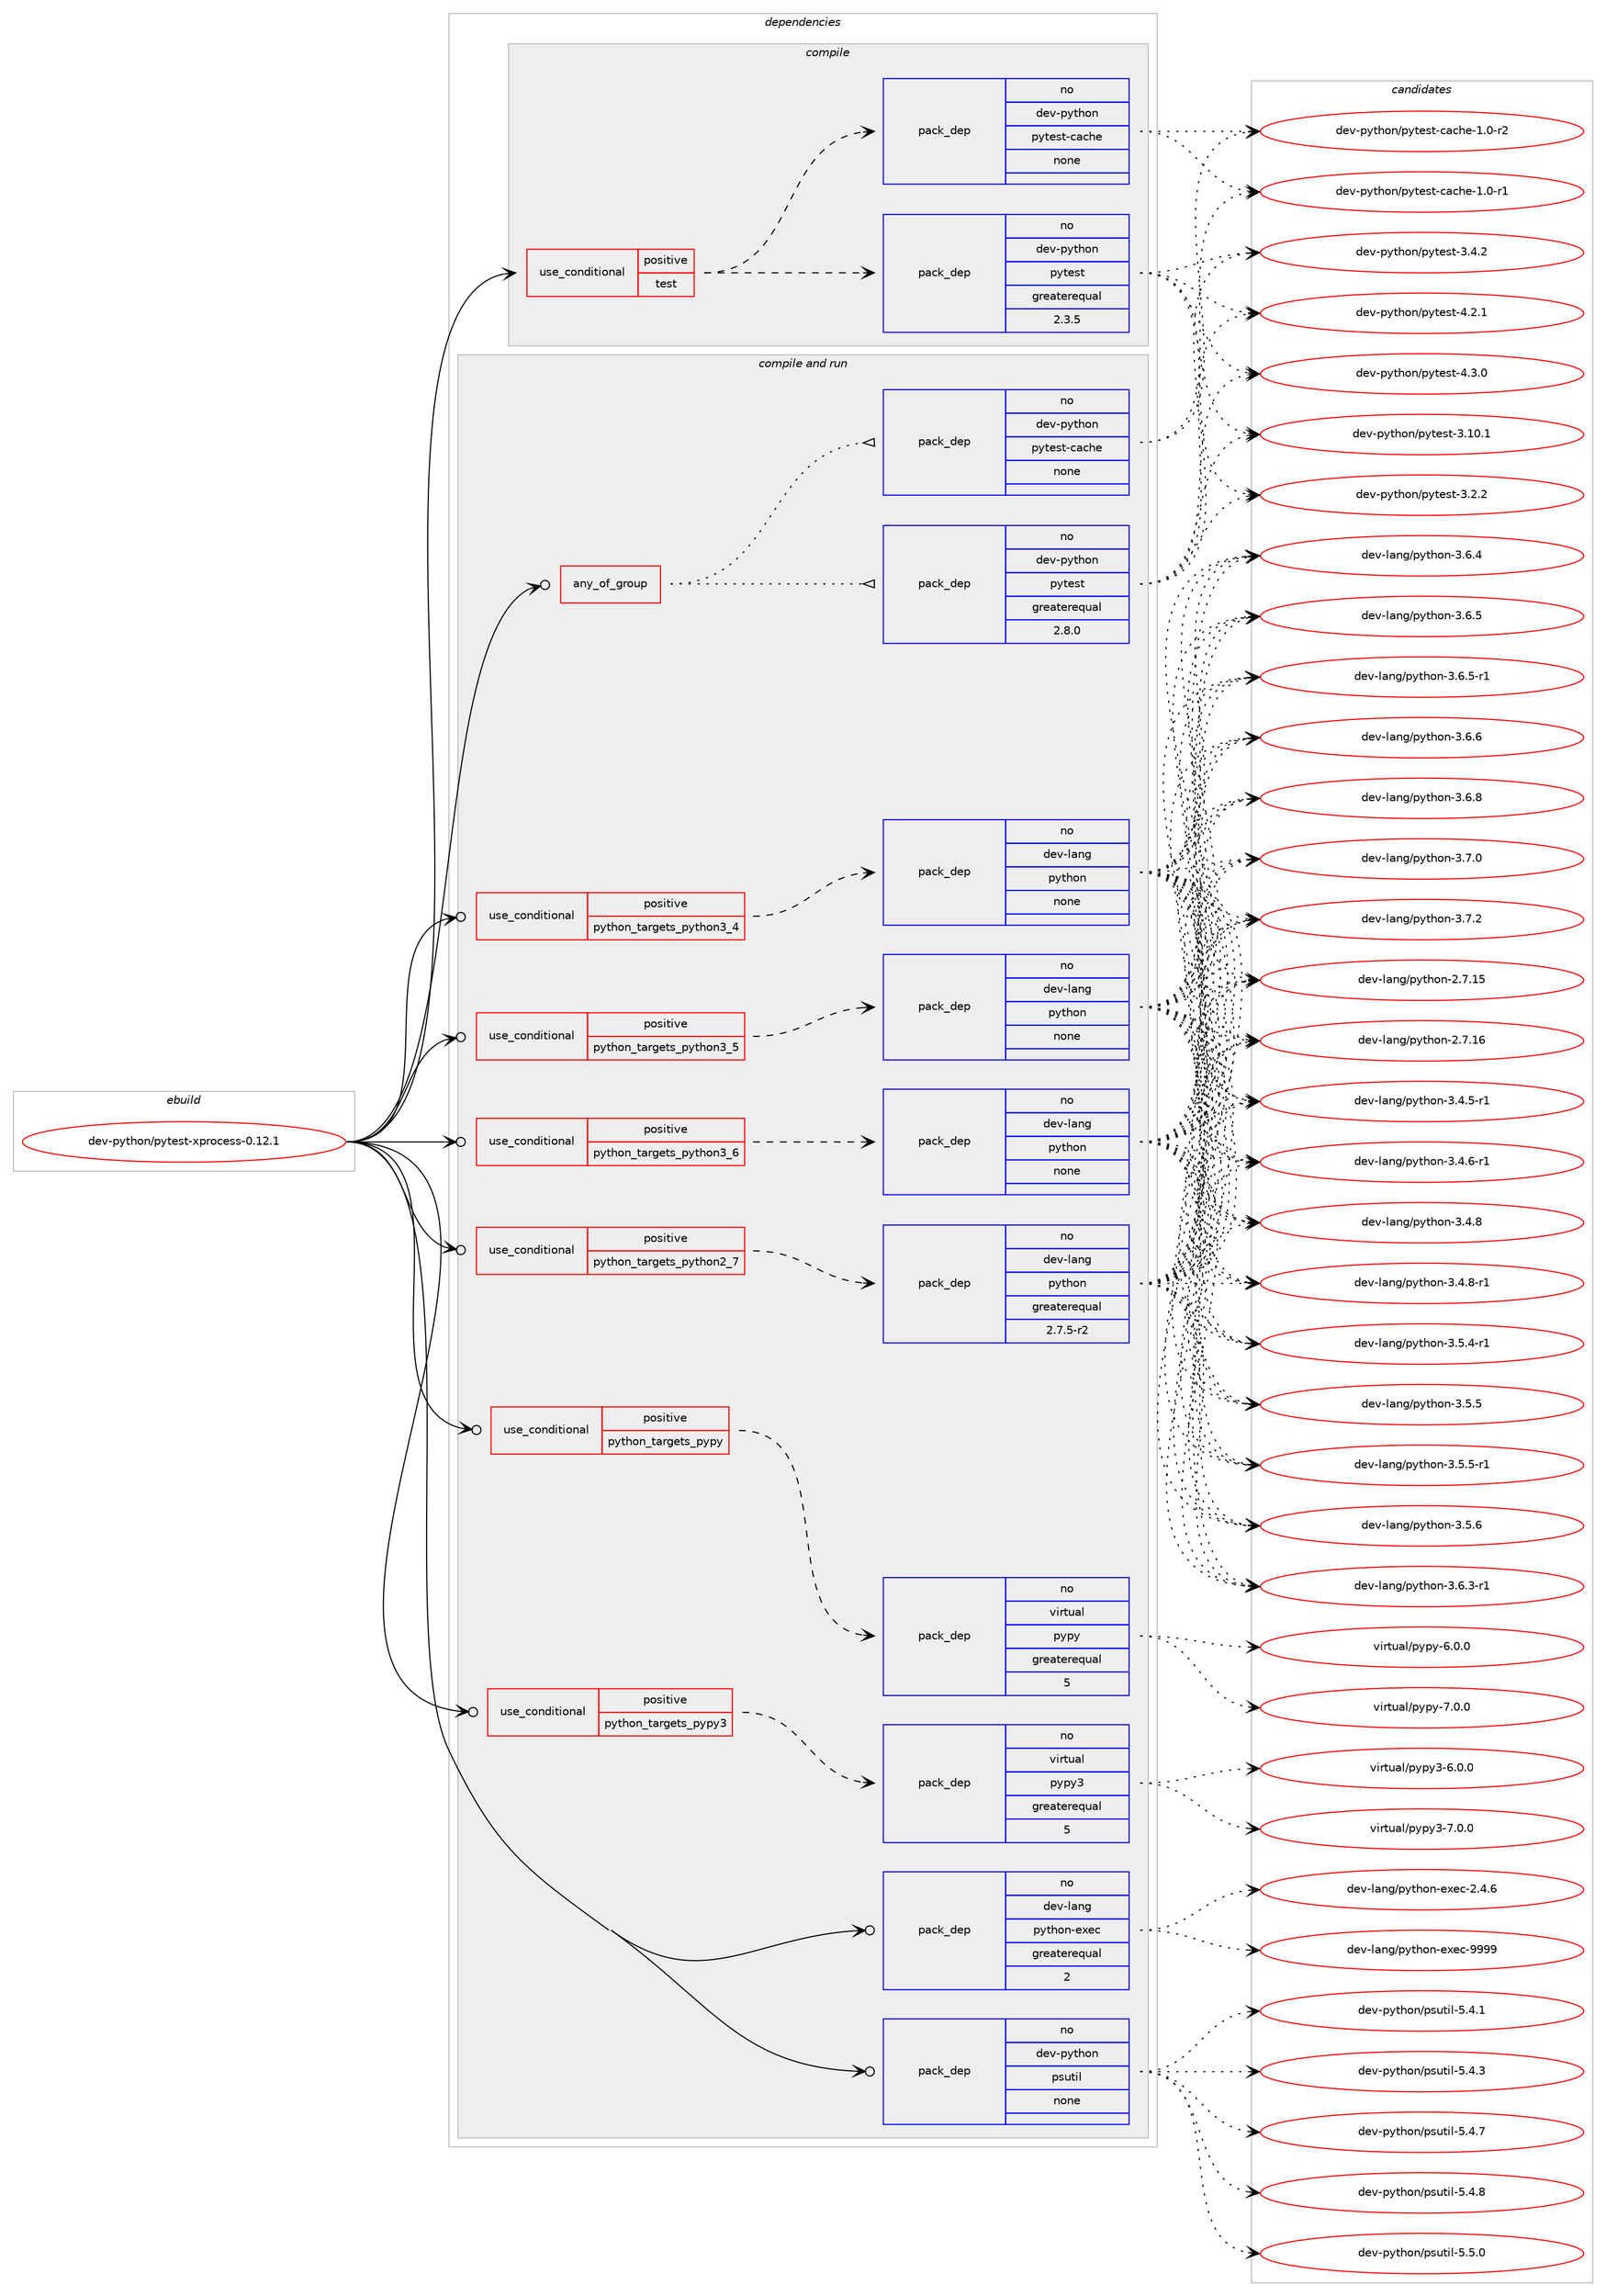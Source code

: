 digraph prolog {

# *************
# Graph options
# *************

newrank=true;
concentrate=true;
compound=true;
graph [rankdir=LR,fontname=Helvetica,fontsize=10,ranksep=1.5];#, ranksep=2.5, nodesep=0.2];
edge  [arrowhead=vee];
node  [fontname=Helvetica,fontsize=10];

# **********
# The ebuild
# **********

subgraph cluster_leftcol {
color=gray;
rank=same;
label=<<i>ebuild</i>>;
id [label="dev-python/pytest-xprocess-0.12.1", color=red, width=4, href="../dev-python/pytest-xprocess-0.12.1.svg"];
}

# ****************
# The dependencies
# ****************

subgraph cluster_midcol {
color=gray;
label=<<i>dependencies</i>>;
subgraph cluster_compile {
fillcolor="#eeeeee";
style=filled;
label=<<i>compile</i>>;
subgraph cond382350 {
dependency1433934 [label=<<TABLE BORDER="0" CELLBORDER="1" CELLSPACING="0" CELLPADDING="4"><TR><TD ROWSPAN="3" CELLPADDING="10">use_conditional</TD></TR><TR><TD>positive</TD></TR><TR><TD>test</TD></TR></TABLE>>, shape=none, color=red];
subgraph pack1028236 {
dependency1433935 [label=<<TABLE BORDER="0" CELLBORDER="1" CELLSPACING="0" CELLPADDING="4" WIDTH="220"><TR><TD ROWSPAN="6" CELLPADDING="30">pack_dep</TD></TR><TR><TD WIDTH="110">no</TD></TR><TR><TD>dev-python</TD></TR><TR><TD>pytest</TD></TR><TR><TD>greaterequal</TD></TR><TR><TD>2.3.5</TD></TR></TABLE>>, shape=none, color=blue];
}
dependency1433934:e -> dependency1433935:w [weight=20,style="dashed",arrowhead="vee"];
subgraph pack1028237 {
dependency1433936 [label=<<TABLE BORDER="0" CELLBORDER="1" CELLSPACING="0" CELLPADDING="4" WIDTH="220"><TR><TD ROWSPAN="6" CELLPADDING="30">pack_dep</TD></TR><TR><TD WIDTH="110">no</TD></TR><TR><TD>dev-python</TD></TR><TR><TD>pytest-cache</TD></TR><TR><TD>none</TD></TR><TR><TD></TD></TR></TABLE>>, shape=none, color=blue];
}
dependency1433934:e -> dependency1433936:w [weight=20,style="dashed",arrowhead="vee"];
}
id:e -> dependency1433934:w [weight=20,style="solid",arrowhead="vee"];
}
subgraph cluster_compileandrun {
fillcolor="#eeeeee";
style=filled;
label=<<i>compile and run</i>>;
subgraph any22761 {
dependency1433937 [label=<<TABLE BORDER="0" CELLBORDER="1" CELLSPACING="0" CELLPADDING="4"><TR><TD CELLPADDING="10">any_of_group</TD></TR></TABLE>>, shape=none, color=red];subgraph pack1028238 {
dependency1433938 [label=<<TABLE BORDER="0" CELLBORDER="1" CELLSPACING="0" CELLPADDING="4" WIDTH="220"><TR><TD ROWSPAN="6" CELLPADDING="30">pack_dep</TD></TR><TR><TD WIDTH="110">no</TD></TR><TR><TD>dev-python</TD></TR><TR><TD>pytest-cache</TD></TR><TR><TD>none</TD></TR><TR><TD></TD></TR></TABLE>>, shape=none, color=blue];
}
dependency1433937:e -> dependency1433938:w [weight=20,style="dotted",arrowhead="oinv"];
subgraph pack1028239 {
dependency1433939 [label=<<TABLE BORDER="0" CELLBORDER="1" CELLSPACING="0" CELLPADDING="4" WIDTH="220"><TR><TD ROWSPAN="6" CELLPADDING="30">pack_dep</TD></TR><TR><TD WIDTH="110">no</TD></TR><TR><TD>dev-python</TD></TR><TR><TD>pytest</TD></TR><TR><TD>greaterequal</TD></TR><TR><TD>2.8.0</TD></TR></TABLE>>, shape=none, color=blue];
}
dependency1433937:e -> dependency1433939:w [weight=20,style="dotted",arrowhead="oinv"];
}
id:e -> dependency1433937:w [weight=20,style="solid",arrowhead="odotvee"];
subgraph cond382351 {
dependency1433940 [label=<<TABLE BORDER="0" CELLBORDER="1" CELLSPACING="0" CELLPADDING="4"><TR><TD ROWSPAN="3" CELLPADDING="10">use_conditional</TD></TR><TR><TD>positive</TD></TR><TR><TD>python_targets_pypy</TD></TR></TABLE>>, shape=none, color=red];
subgraph pack1028240 {
dependency1433941 [label=<<TABLE BORDER="0" CELLBORDER="1" CELLSPACING="0" CELLPADDING="4" WIDTH="220"><TR><TD ROWSPAN="6" CELLPADDING="30">pack_dep</TD></TR><TR><TD WIDTH="110">no</TD></TR><TR><TD>virtual</TD></TR><TR><TD>pypy</TD></TR><TR><TD>greaterequal</TD></TR><TR><TD>5</TD></TR></TABLE>>, shape=none, color=blue];
}
dependency1433940:e -> dependency1433941:w [weight=20,style="dashed",arrowhead="vee"];
}
id:e -> dependency1433940:w [weight=20,style="solid",arrowhead="odotvee"];
subgraph cond382352 {
dependency1433942 [label=<<TABLE BORDER="0" CELLBORDER="1" CELLSPACING="0" CELLPADDING="4"><TR><TD ROWSPAN="3" CELLPADDING="10">use_conditional</TD></TR><TR><TD>positive</TD></TR><TR><TD>python_targets_pypy3</TD></TR></TABLE>>, shape=none, color=red];
subgraph pack1028241 {
dependency1433943 [label=<<TABLE BORDER="0" CELLBORDER="1" CELLSPACING="0" CELLPADDING="4" WIDTH="220"><TR><TD ROWSPAN="6" CELLPADDING="30">pack_dep</TD></TR><TR><TD WIDTH="110">no</TD></TR><TR><TD>virtual</TD></TR><TR><TD>pypy3</TD></TR><TR><TD>greaterequal</TD></TR><TR><TD>5</TD></TR></TABLE>>, shape=none, color=blue];
}
dependency1433942:e -> dependency1433943:w [weight=20,style="dashed",arrowhead="vee"];
}
id:e -> dependency1433942:w [weight=20,style="solid",arrowhead="odotvee"];
subgraph cond382353 {
dependency1433944 [label=<<TABLE BORDER="0" CELLBORDER="1" CELLSPACING="0" CELLPADDING="4"><TR><TD ROWSPAN="3" CELLPADDING="10">use_conditional</TD></TR><TR><TD>positive</TD></TR><TR><TD>python_targets_python2_7</TD></TR></TABLE>>, shape=none, color=red];
subgraph pack1028242 {
dependency1433945 [label=<<TABLE BORDER="0" CELLBORDER="1" CELLSPACING="0" CELLPADDING="4" WIDTH="220"><TR><TD ROWSPAN="6" CELLPADDING="30">pack_dep</TD></TR><TR><TD WIDTH="110">no</TD></TR><TR><TD>dev-lang</TD></TR><TR><TD>python</TD></TR><TR><TD>greaterequal</TD></TR><TR><TD>2.7.5-r2</TD></TR></TABLE>>, shape=none, color=blue];
}
dependency1433944:e -> dependency1433945:w [weight=20,style="dashed",arrowhead="vee"];
}
id:e -> dependency1433944:w [weight=20,style="solid",arrowhead="odotvee"];
subgraph cond382354 {
dependency1433946 [label=<<TABLE BORDER="0" CELLBORDER="1" CELLSPACING="0" CELLPADDING="4"><TR><TD ROWSPAN="3" CELLPADDING="10">use_conditional</TD></TR><TR><TD>positive</TD></TR><TR><TD>python_targets_python3_4</TD></TR></TABLE>>, shape=none, color=red];
subgraph pack1028243 {
dependency1433947 [label=<<TABLE BORDER="0" CELLBORDER="1" CELLSPACING="0" CELLPADDING="4" WIDTH="220"><TR><TD ROWSPAN="6" CELLPADDING="30">pack_dep</TD></TR><TR><TD WIDTH="110">no</TD></TR><TR><TD>dev-lang</TD></TR><TR><TD>python</TD></TR><TR><TD>none</TD></TR><TR><TD></TD></TR></TABLE>>, shape=none, color=blue];
}
dependency1433946:e -> dependency1433947:w [weight=20,style="dashed",arrowhead="vee"];
}
id:e -> dependency1433946:w [weight=20,style="solid",arrowhead="odotvee"];
subgraph cond382355 {
dependency1433948 [label=<<TABLE BORDER="0" CELLBORDER="1" CELLSPACING="0" CELLPADDING="4"><TR><TD ROWSPAN="3" CELLPADDING="10">use_conditional</TD></TR><TR><TD>positive</TD></TR><TR><TD>python_targets_python3_5</TD></TR></TABLE>>, shape=none, color=red];
subgraph pack1028244 {
dependency1433949 [label=<<TABLE BORDER="0" CELLBORDER="1" CELLSPACING="0" CELLPADDING="4" WIDTH="220"><TR><TD ROWSPAN="6" CELLPADDING="30">pack_dep</TD></TR><TR><TD WIDTH="110">no</TD></TR><TR><TD>dev-lang</TD></TR><TR><TD>python</TD></TR><TR><TD>none</TD></TR><TR><TD></TD></TR></TABLE>>, shape=none, color=blue];
}
dependency1433948:e -> dependency1433949:w [weight=20,style="dashed",arrowhead="vee"];
}
id:e -> dependency1433948:w [weight=20,style="solid",arrowhead="odotvee"];
subgraph cond382356 {
dependency1433950 [label=<<TABLE BORDER="0" CELLBORDER="1" CELLSPACING="0" CELLPADDING="4"><TR><TD ROWSPAN="3" CELLPADDING="10">use_conditional</TD></TR><TR><TD>positive</TD></TR><TR><TD>python_targets_python3_6</TD></TR></TABLE>>, shape=none, color=red];
subgraph pack1028245 {
dependency1433951 [label=<<TABLE BORDER="0" CELLBORDER="1" CELLSPACING="0" CELLPADDING="4" WIDTH="220"><TR><TD ROWSPAN="6" CELLPADDING="30">pack_dep</TD></TR><TR><TD WIDTH="110">no</TD></TR><TR><TD>dev-lang</TD></TR><TR><TD>python</TD></TR><TR><TD>none</TD></TR><TR><TD></TD></TR></TABLE>>, shape=none, color=blue];
}
dependency1433950:e -> dependency1433951:w [weight=20,style="dashed",arrowhead="vee"];
}
id:e -> dependency1433950:w [weight=20,style="solid",arrowhead="odotvee"];
subgraph pack1028246 {
dependency1433952 [label=<<TABLE BORDER="0" CELLBORDER="1" CELLSPACING="0" CELLPADDING="4" WIDTH="220"><TR><TD ROWSPAN="6" CELLPADDING="30">pack_dep</TD></TR><TR><TD WIDTH="110">no</TD></TR><TR><TD>dev-lang</TD></TR><TR><TD>python-exec</TD></TR><TR><TD>greaterequal</TD></TR><TR><TD>2</TD></TR></TABLE>>, shape=none, color=blue];
}
id:e -> dependency1433952:w [weight=20,style="solid",arrowhead="odotvee"];
subgraph pack1028247 {
dependency1433953 [label=<<TABLE BORDER="0" CELLBORDER="1" CELLSPACING="0" CELLPADDING="4" WIDTH="220"><TR><TD ROWSPAN="6" CELLPADDING="30">pack_dep</TD></TR><TR><TD WIDTH="110">no</TD></TR><TR><TD>dev-python</TD></TR><TR><TD>psutil</TD></TR><TR><TD>none</TD></TR><TR><TD></TD></TR></TABLE>>, shape=none, color=blue];
}
id:e -> dependency1433953:w [weight=20,style="solid",arrowhead="odotvee"];
}
subgraph cluster_run {
fillcolor="#eeeeee";
style=filled;
label=<<i>run</i>>;
}
}

# **************
# The candidates
# **************

subgraph cluster_choices {
rank=same;
color=gray;
label=<<i>candidates</i>>;

subgraph choice1028236 {
color=black;
nodesep=1;
choice100101118451121211161041111104711212111610111511645514649484649 [label="dev-python/pytest-3.10.1", color=red, width=4,href="../dev-python/pytest-3.10.1.svg"];
choice1001011184511212111610411111047112121116101115116455146504650 [label="dev-python/pytest-3.2.2", color=red, width=4,href="../dev-python/pytest-3.2.2.svg"];
choice1001011184511212111610411111047112121116101115116455146524650 [label="dev-python/pytest-3.4.2", color=red, width=4,href="../dev-python/pytest-3.4.2.svg"];
choice1001011184511212111610411111047112121116101115116455246504649 [label="dev-python/pytest-4.2.1", color=red, width=4,href="../dev-python/pytest-4.2.1.svg"];
choice1001011184511212111610411111047112121116101115116455246514648 [label="dev-python/pytest-4.3.0", color=red, width=4,href="../dev-python/pytest-4.3.0.svg"];
dependency1433935:e -> choice100101118451121211161041111104711212111610111511645514649484649:w [style=dotted,weight="100"];
dependency1433935:e -> choice1001011184511212111610411111047112121116101115116455146504650:w [style=dotted,weight="100"];
dependency1433935:e -> choice1001011184511212111610411111047112121116101115116455146524650:w [style=dotted,weight="100"];
dependency1433935:e -> choice1001011184511212111610411111047112121116101115116455246504649:w [style=dotted,weight="100"];
dependency1433935:e -> choice1001011184511212111610411111047112121116101115116455246514648:w [style=dotted,weight="100"];
}
subgraph choice1028237 {
color=black;
nodesep=1;
choice100101118451121211161041111104711212111610111511645999799104101454946484511449 [label="dev-python/pytest-cache-1.0-r1", color=red, width=4,href="../dev-python/pytest-cache-1.0-r1.svg"];
choice100101118451121211161041111104711212111610111511645999799104101454946484511450 [label="dev-python/pytest-cache-1.0-r2", color=red, width=4,href="../dev-python/pytest-cache-1.0-r2.svg"];
dependency1433936:e -> choice100101118451121211161041111104711212111610111511645999799104101454946484511449:w [style=dotted,weight="100"];
dependency1433936:e -> choice100101118451121211161041111104711212111610111511645999799104101454946484511450:w [style=dotted,weight="100"];
}
subgraph choice1028238 {
color=black;
nodesep=1;
choice100101118451121211161041111104711212111610111511645999799104101454946484511449 [label="dev-python/pytest-cache-1.0-r1", color=red, width=4,href="../dev-python/pytest-cache-1.0-r1.svg"];
choice100101118451121211161041111104711212111610111511645999799104101454946484511450 [label="dev-python/pytest-cache-1.0-r2", color=red, width=4,href="../dev-python/pytest-cache-1.0-r2.svg"];
dependency1433938:e -> choice100101118451121211161041111104711212111610111511645999799104101454946484511449:w [style=dotted,weight="100"];
dependency1433938:e -> choice100101118451121211161041111104711212111610111511645999799104101454946484511450:w [style=dotted,weight="100"];
}
subgraph choice1028239 {
color=black;
nodesep=1;
choice100101118451121211161041111104711212111610111511645514649484649 [label="dev-python/pytest-3.10.1", color=red, width=4,href="../dev-python/pytest-3.10.1.svg"];
choice1001011184511212111610411111047112121116101115116455146504650 [label="dev-python/pytest-3.2.2", color=red, width=4,href="../dev-python/pytest-3.2.2.svg"];
choice1001011184511212111610411111047112121116101115116455146524650 [label="dev-python/pytest-3.4.2", color=red, width=4,href="../dev-python/pytest-3.4.2.svg"];
choice1001011184511212111610411111047112121116101115116455246504649 [label="dev-python/pytest-4.2.1", color=red, width=4,href="../dev-python/pytest-4.2.1.svg"];
choice1001011184511212111610411111047112121116101115116455246514648 [label="dev-python/pytest-4.3.0", color=red, width=4,href="../dev-python/pytest-4.3.0.svg"];
dependency1433939:e -> choice100101118451121211161041111104711212111610111511645514649484649:w [style=dotted,weight="100"];
dependency1433939:e -> choice1001011184511212111610411111047112121116101115116455146504650:w [style=dotted,weight="100"];
dependency1433939:e -> choice1001011184511212111610411111047112121116101115116455146524650:w [style=dotted,weight="100"];
dependency1433939:e -> choice1001011184511212111610411111047112121116101115116455246504649:w [style=dotted,weight="100"];
dependency1433939:e -> choice1001011184511212111610411111047112121116101115116455246514648:w [style=dotted,weight="100"];
}
subgraph choice1028240 {
color=black;
nodesep=1;
choice1181051141161179710847112121112121455446484648 [label="virtual/pypy-6.0.0", color=red, width=4,href="../virtual/pypy-6.0.0.svg"];
choice1181051141161179710847112121112121455546484648 [label="virtual/pypy-7.0.0", color=red, width=4,href="../virtual/pypy-7.0.0.svg"];
dependency1433941:e -> choice1181051141161179710847112121112121455446484648:w [style=dotted,weight="100"];
dependency1433941:e -> choice1181051141161179710847112121112121455546484648:w [style=dotted,weight="100"];
}
subgraph choice1028241 {
color=black;
nodesep=1;
choice118105114116117971084711212111212151455446484648 [label="virtual/pypy3-6.0.0", color=red, width=4,href="../virtual/pypy3-6.0.0.svg"];
choice118105114116117971084711212111212151455546484648 [label="virtual/pypy3-7.0.0", color=red, width=4,href="../virtual/pypy3-7.0.0.svg"];
dependency1433943:e -> choice118105114116117971084711212111212151455446484648:w [style=dotted,weight="100"];
dependency1433943:e -> choice118105114116117971084711212111212151455546484648:w [style=dotted,weight="100"];
}
subgraph choice1028242 {
color=black;
nodesep=1;
choice10010111845108971101034711212111610411111045504655464953 [label="dev-lang/python-2.7.15", color=red, width=4,href="../dev-lang/python-2.7.15.svg"];
choice10010111845108971101034711212111610411111045504655464954 [label="dev-lang/python-2.7.16", color=red, width=4,href="../dev-lang/python-2.7.16.svg"];
choice1001011184510897110103471121211161041111104551465246534511449 [label="dev-lang/python-3.4.5-r1", color=red, width=4,href="../dev-lang/python-3.4.5-r1.svg"];
choice1001011184510897110103471121211161041111104551465246544511449 [label="dev-lang/python-3.4.6-r1", color=red, width=4,href="../dev-lang/python-3.4.6-r1.svg"];
choice100101118451089711010347112121116104111110455146524656 [label="dev-lang/python-3.4.8", color=red, width=4,href="../dev-lang/python-3.4.8.svg"];
choice1001011184510897110103471121211161041111104551465246564511449 [label="dev-lang/python-3.4.8-r1", color=red, width=4,href="../dev-lang/python-3.4.8-r1.svg"];
choice1001011184510897110103471121211161041111104551465346524511449 [label="dev-lang/python-3.5.4-r1", color=red, width=4,href="../dev-lang/python-3.5.4-r1.svg"];
choice100101118451089711010347112121116104111110455146534653 [label="dev-lang/python-3.5.5", color=red, width=4,href="../dev-lang/python-3.5.5.svg"];
choice1001011184510897110103471121211161041111104551465346534511449 [label="dev-lang/python-3.5.5-r1", color=red, width=4,href="../dev-lang/python-3.5.5-r1.svg"];
choice100101118451089711010347112121116104111110455146534654 [label="dev-lang/python-3.5.6", color=red, width=4,href="../dev-lang/python-3.5.6.svg"];
choice1001011184510897110103471121211161041111104551465446514511449 [label="dev-lang/python-3.6.3-r1", color=red, width=4,href="../dev-lang/python-3.6.3-r1.svg"];
choice100101118451089711010347112121116104111110455146544652 [label="dev-lang/python-3.6.4", color=red, width=4,href="../dev-lang/python-3.6.4.svg"];
choice100101118451089711010347112121116104111110455146544653 [label="dev-lang/python-3.6.5", color=red, width=4,href="../dev-lang/python-3.6.5.svg"];
choice1001011184510897110103471121211161041111104551465446534511449 [label="dev-lang/python-3.6.5-r1", color=red, width=4,href="../dev-lang/python-3.6.5-r1.svg"];
choice100101118451089711010347112121116104111110455146544654 [label="dev-lang/python-3.6.6", color=red, width=4,href="../dev-lang/python-3.6.6.svg"];
choice100101118451089711010347112121116104111110455146544656 [label="dev-lang/python-3.6.8", color=red, width=4,href="../dev-lang/python-3.6.8.svg"];
choice100101118451089711010347112121116104111110455146554648 [label="dev-lang/python-3.7.0", color=red, width=4,href="../dev-lang/python-3.7.0.svg"];
choice100101118451089711010347112121116104111110455146554650 [label="dev-lang/python-3.7.2", color=red, width=4,href="../dev-lang/python-3.7.2.svg"];
dependency1433945:e -> choice10010111845108971101034711212111610411111045504655464953:w [style=dotted,weight="100"];
dependency1433945:e -> choice10010111845108971101034711212111610411111045504655464954:w [style=dotted,weight="100"];
dependency1433945:e -> choice1001011184510897110103471121211161041111104551465246534511449:w [style=dotted,weight="100"];
dependency1433945:e -> choice1001011184510897110103471121211161041111104551465246544511449:w [style=dotted,weight="100"];
dependency1433945:e -> choice100101118451089711010347112121116104111110455146524656:w [style=dotted,weight="100"];
dependency1433945:e -> choice1001011184510897110103471121211161041111104551465246564511449:w [style=dotted,weight="100"];
dependency1433945:e -> choice1001011184510897110103471121211161041111104551465346524511449:w [style=dotted,weight="100"];
dependency1433945:e -> choice100101118451089711010347112121116104111110455146534653:w [style=dotted,weight="100"];
dependency1433945:e -> choice1001011184510897110103471121211161041111104551465346534511449:w [style=dotted,weight="100"];
dependency1433945:e -> choice100101118451089711010347112121116104111110455146534654:w [style=dotted,weight="100"];
dependency1433945:e -> choice1001011184510897110103471121211161041111104551465446514511449:w [style=dotted,weight="100"];
dependency1433945:e -> choice100101118451089711010347112121116104111110455146544652:w [style=dotted,weight="100"];
dependency1433945:e -> choice100101118451089711010347112121116104111110455146544653:w [style=dotted,weight="100"];
dependency1433945:e -> choice1001011184510897110103471121211161041111104551465446534511449:w [style=dotted,weight="100"];
dependency1433945:e -> choice100101118451089711010347112121116104111110455146544654:w [style=dotted,weight="100"];
dependency1433945:e -> choice100101118451089711010347112121116104111110455146544656:w [style=dotted,weight="100"];
dependency1433945:e -> choice100101118451089711010347112121116104111110455146554648:w [style=dotted,weight="100"];
dependency1433945:e -> choice100101118451089711010347112121116104111110455146554650:w [style=dotted,weight="100"];
}
subgraph choice1028243 {
color=black;
nodesep=1;
choice10010111845108971101034711212111610411111045504655464953 [label="dev-lang/python-2.7.15", color=red, width=4,href="../dev-lang/python-2.7.15.svg"];
choice10010111845108971101034711212111610411111045504655464954 [label="dev-lang/python-2.7.16", color=red, width=4,href="../dev-lang/python-2.7.16.svg"];
choice1001011184510897110103471121211161041111104551465246534511449 [label="dev-lang/python-3.4.5-r1", color=red, width=4,href="../dev-lang/python-3.4.5-r1.svg"];
choice1001011184510897110103471121211161041111104551465246544511449 [label="dev-lang/python-3.4.6-r1", color=red, width=4,href="../dev-lang/python-3.4.6-r1.svg"];
choice100101118451089711010347112121116104111110455146524656 [label="dev-lang/python-3.4.8", color=red, width=4,href="../dev-lang/python-3.4.8.svg"];
choice1001011184510897110103471121211161041111104551465246564511449 [label="dev-lang/python-3.4.8-r1", color=red, width=4,href="../dev-lang/python-3.4.8-r1.svg"];
choice1001011184510897110103471121211161041111104551465346524511449 [label="dev-lang/python-3.5.4-r1", color=red, width=4,href="../dev-lang/python-3.5.4-r1.svg"];
choice100101118451089711010347112121116104111110455146534653 [label="dev-lang/python-3.5.5", color=red, width=4,href="../dev-lang/python-3.5.5.svg"];
choice1001011184510897110103471121211161041111104551465346534511449 [label="dev-lang/python-3.5.5-r1", color=red, width=4,href="../dev-lang/python-3.5.5-r1.svg"];
choice100101118451089711010347112121116104111110455146534654 [label="dev-lang/python-3.5.6", color=red, width=4,href="../dev-lang/python-3.5.6.svg"];
choice1001011184510897110103471121211161041111104551465446514511449 [label="dev-lang/python-3.6.3-r1", color=red, width=4,href="../dev-lang/python-3.6.3-r1.svg"];
choice100101118451089711010347112121116104111110455146544652 [label="dev-lang/python-3.6.4", color=red, width=4,href="../dev-lang/python-3.6.4.svg"];
choice100101118451089711010347112121116104111110455146544653 [label="dev-lang/python-3.6.5", color=red, width=4,href="../dev-lang/python-3.6.5.svg"];
choice1001011184510897110103471121211161041111104551465446534511449 [label="dev-lang/python-3.6.5-r1", color=red, width=4,href="../dev-lang/python-3.6.5-r1.svg"];
choice100101118451089711010347112121116104111110455146544654 [label="dev-lang/python-3.6.6", color=red, width=4,href="../dev-lang/python-3.6.6.svg"];
choice100101118451089711010347112121116104111110455146544656 [label="dev-lang/python-3.6.8", color=red, width=4,href="../dev-lang/python-3.6.8.svg"];
choice100101118451089711010347112121116104111110455146554648 [label="dev-lang/python-3.7.0", color=red, width=4,href="../dev-lang/python-3.7.0.svg"];
choice100101118451089711010347112121116104111110455146554650 [label="dev-lang/python-3.7.2", color=red, width=4,href="../dev-lang/python-3.7.2.svg"];
dependency1433947:e -> choice10010111845108971101034711212111610411111045504655464953:w [style=dotted,weight="100"];
dependency1433947:e -> choice10010111845108971101034711212111610411111045504655464954:w [style=dotted,weight="100"];
dependency1433947:e -> choice1001011184510897110103471121211161041111104551465246534511449:w [style=dotted,weight="100"];
dependency1433947:e -> choice1001011184510897110103471121211161041111104551465246544511449:w [style=dotted,weight="100"];
dependency1433947:e -> choice100101118451089711010347112121116104111110455146524656:w [style=dotted,weight="100"];
dependency1433947:e -> choice1001011184510897110103471121211161041111104551465246564511449:w [style=dotted,weight="100"];
dependency1433947:e -> choice1001011184510897110103471121211161041111104551465346524511449:w [style=dotted,weight="100"];
dependency1433947:e -> choice100101118451089711010347112121116104111110455146534653:w [style=dotted,weight="100"];
dependency1433947:e -> choice1001011184510897110103471121211161041111104551465346534511449:w [style=dotted,weight="100"];
dependency1433947:e -> choice100101118451089711010347112121116104111110455146534654:w [style=dotted,weight="100"];
dependency1433947:e -> choice1001011184510897110103471121211161041111104551465446514511449:w [style=dotted,weight="100"];
dependency1433947:e -> choice100101118451089711010347112121116104111110455146544652:w [style=dotted,weight="100"];
dependency1433947:e -> choice100101118451089711010347112121116104111110455146544653:w [style=dotted,weight="100"];
dependency1433947:e -> choice1001011184510897110103471121211161041111104551465446534511449:w [style=dotted,weight="100"];
dependency1433947:e -> choice100101118451089711010347112121116104111110455146544654:w [style=dotted,weight="100"];
dependency1433947:e -> choice100101118451089711010347112121116104111110455146544656:w [style=dotted,weight="100"];
dependency1433947:e -> choice100101118451089711010347112121116104111110455146554648:w [style=dotted,weight="100"];
dependency1433947:e -> choice100101118451089711010347112121116104111110455146554650:w [style=dotted,weight="100"];
}
subgraph choice1028244 {
color=black;
nodesep=1;
choice10010111845108971101034711212111610411111045504655464953 [label="dev-lang/python-2.7.15", color=red, width=4,href="../dev-lang/python-2.7.15.svg"];
choice10010111845108971101034711212111610411111045504655464954 [label="dev-lang/python-2.7.16", color=red, width=4,href="../dev-lang/python-2.7.16.svg"];
choice1001011184510897110103471121211161041111104551465246534511449 [label="dev-lang/python-3.4.5-r1", color=red, width=4,href="../dev-lang/python-3.4.5-r1.svg"];
choice1001011184510897110103471121211161041111104551465246544511449 [label="dev-lang/python-3.4.6-r1", color=red, width=4,href="../dev-lang/python-3.4.6-r1.svg"];
choice100101118451089711010347112121116104111110455146524656 [label="dev-lang/python-3.4.8", color=red, width=4,href="../dev-lang/python-3.4.8.svg"];
choice1001011184510897110103471121211161041111104551465246564511449 [label="dev-lang/python-3.4.8-r1", color=red, width=4,href="../dev-lang/python-3.4.8-r1.svg"];
choice1001011184510897110103471121211161041111104551465346524511449 [label="dev-lang/python-3.5.4-r1", color=red, width=4,href="../dev-lang/python-3.5.4-r1.svg"];
choice100101118451089711010347112121116104111110455146534653 [label="dev-lang/python-3.5.5", color=red, width=4,href="../dev-lang/python-3.5.5.svg"];
choice1001011184510897110103471121211161041111104551465346534511449 [label="dev-lang/python-3.5.5-r1", color=red, width=4,href="../dev-lang/python-3.5.5-r1.svg"];
choice100101118451089711010347112121116104111110455146534654 [label="dev-lang/python-3.5.6", color=red, width=4,href="../dev-lang/python-3.5.6.svg"];
choice1001011184510897110103471121211161041111104551465446514511449 [label="dev-lang/python-3.6.3-r1", color=red, width=4,href="../dev-lang/python-3.6.3-r1.svg"];
choice100101118451089711010347112121116104111110455146544652 [label="dev-lang/python-3.6.4", color=red, width=4,href="../dev-lang/python-3.6.4.svg"];
choice100101118451089711010347112121116104111110455146544653 [label="dev-lang/python-3.6.5", color=red, width=4,href="../dev-lang/python-3.6.5.svg"];
choice1001011184510897110103471121211161041111104551465446534511449 [label="dev-lang/python-3.6.5-r1", color=red, width=4,href="../dev-lang/python-3.6.5-r1.svg"];
choice100101118451089711010347112121116104111110455146544654 [label="dev-lang/python-3.6.6", color=red, width=4,href="../dev-lang/python-3.6.6.svg"];
choice100101118451089711010347112121116104111110455146544656 [label="dev-lang/python-3.6.8", color=red, width=4,href="../dev-lang/python-3.6.8.svg"];
choice100101118451089711010347112121116104111110455146554648 [label="dev-lang/python-3.7.0", color=red, width=4,href="../dev-lang/python-3.7.0.svg"];
choice100101118451089711010347112121116104111110455146554650 [label="dev-lang/python-3.7.2", color=red, width=4,href="../dev-lang/python-3.7.2.svg"];
dependency1433949:e -> choice10010111845108971101034711212111610411111045504655464953:w [style=dotted,weight="100"];
dependency1433949:e -> choice10010111845108971101034711212111610411111045504655464954:w [style=dotted,weight="100"];
dependency1433949:e -> choice1001011184510897110103471121211161041111104551465246534511449:w [style=dotted,weight="100"];
dependency1433949:e -> choice1001011184510897110103471121211161041111104551465246544511449:w [style=dotted,weight="100"];
dependency1433949:e -> choice100101118451089711010347112121116104111110455146524656:w [style=dotted,weight="100"];
dependency1433949:e -> choice1001011184510897110103471121211161041111104551465246564511449:w [style=dotted,weight="100"];
dependency1433949:e -> choice1001011184510897110103471121211161041111104551465346524511449:w [style=dotted,weight="100"];
dependency1433949:e -> choice100101118451089711010347112121116104111110455146534653:w [style=dotted,weight="100"];
dependency1433949:e -> choice1001011184510897110103471121211161041111104551465346534511449:w [style=dotted,weight="100"];
dependency1433949:e -> choice100101118451089711010347112121116104111110455146534654:w [style=dotted,weight="100"];
dependency1433949:e -> choice1001011184510897110103471121211161041111104551465446514511449:w [style=dotted,weight="100"];
dependency1433949:e -> choice100101118451089711010347112121116104111110455146544652:w [style=dotted,weight="100"];
dependency1433949:e -> choice100101118451089711010347112121116104111110455146544653:w [style=dotted,weight="100"];
dependency1433949:e -> choice1001011184510897110103471121211161041111104551465446534511449:w [style=dotted,weight="100"];
dependency1433949:e -> choice100101118451089711010347112121116104111110455146544654:w [style=dotted,weight="100"];
dependency1433949:e -> choice100101118451089711010347112121116104111110455146544656:w [style=dotted,weight="100"];
dependency1433949:e -> choice100101118451089711010347112121116104111110455146554648:w [style=dotted,weight="100"];
dependency1433949:e -> choice100101118451089711010347112121116104111110455146554650:w [style=dotted,weight="100"];
}
subgraph choice1028245 {
color=black;
nodesep=1;
choice10010111845108971101034711212111610411111045504655464953 [label="dev-lang/python-2.7.15", color=red, width=4,href="../dev-lang/python-2.7.15.svg"];
choice10010111845108971101034711212111610411111045504655464954 [label="dev-lang/python-2.7.16", color=red, width=4,href="../dev-lang/python-2.7.16.svg"];
choice1001011184510897110103471121211161041111104551465246534511449 [label="dev-lang/python-3.4.5-r1", color=red, width=4,href="../dev-lang/python-3.4.5-r1.svg"];
choice1001011184510897110103471121211161041111104551465246544511449 [label="dev-lang/python-3.4.6-r1", color=red, width=4,href="../dev-lang/python-3.4.6-r1.svg"];
choice100101118451089711010347112121116104111110455146524656 [label="dev-lang/python-3.4.8", color=red, width=4,href="../dev-lang/python-3.4.8.svg"];
choice1001011184510897110103471121211161041111104551465246564511449 [label="dev-lang/python-3.4.8-r1", color=red, width=4,href="../dev-lang/python-3.4.8-r1.svg"];
choice1001011184510897110103471121211161041111104551465346524511449 [label="dev-lang/python-3.5.4-r1", color=red, width=4,href="../dev-lang/python-3.5.4-r1.svg"];
choice100101118451089711010347112121116104111110455146534653 [label="dev-lang/python-3.5.5", color=red, width=4,href="../dev-lang/python-3.5.5.svg"];
choice1001011184510897110103471121211161041111104551465346534511449 [label="dev-lang/python-3.5.5-r1", color=red, width=4,href="../dev-lang/python-3.5.5-r1.svg"];
choice100101118451089711010347112121116104111110455146534654 [label="dev-lang/python-3.5.6", color=red, width=4,href="../dev-lang/python-3.5.6.svg"];
choice1001011184510897110103471121211161041111104551465446514511449 [label="dev-lang/python-3.6.3-r1", color=red, width=4,href="../dev-lang/python-3.6.3-r1.svg"];
choice100101118451089711010347112121116104111110455146544652 [label="dev-lang/python-3.6.4", color=red, width=4,href="../dev-lang/python-3.6.4.svg"];
choice100101118451089711010347112121116104111110455146544653 [label="dev-lang/python-3.6.5", color=red, width=4,href="../dev-lang/python-3.6.5.svg"];
choice1001011184510897110103471121211161041111104551465446534511449 [label="dev-lang/python-3.6.5-r1", color=red, width=4,href="../dev-lang/python-3.6.5-r1.svg"];
choice100101118451089711010347112121116104111110455146544654 [label="dev-lang/python-3.6.6", color=red, width=4,href="../dev-lang/python-3.6.6.svg"];
choice100101118451089711010347112121116104111110455146544656 [label="dev-lang/python-3.6.8", color=red, width=4,href="../dev-lang/python-3.6.8.svg"];
choice100101118451089711010347112121116104111110455146554648 [label="dev-lang/python-3.7.0", color=red, width=4,href="../dev-lang/python-3.7.0.svg"];
choice100101118451089711010347112121116104111110455146554650 [label="dev-lang/python-3.7.2", color=red, width=4,href="../dev-lang/python-3.7.2.svg"];
dependency1433951:e -> choice10010111845108971101034711212111610411111045504655464953:w [style=dotted,weight="100"];
dependency1433951:e -> choice10010111845108971101034711212111610411111045504655464954:w [style=dotted,weight="100"];
dependency1433951:e -> choice1001011184510897110103471121211161041111104551465246534511449:w [style=dotted,weight="100"];
dependency1433951:e -> choice1001011184510897110103471121211161041111104551465246544511449:w [style=dotted,weight="100"];
dependency1433951:e -> choice100101118451089711010347112121116104111110455146524656:w [style=dotted,weight="100"];
dependency1433951:e -> choice1001011184510897110103471121211161041111104551465246564511449:w [style=dotted,weight="100"];
dependency1433951:e -> choice1001011184510897110103471121211161041111104551465346524511449:w [style=dotted,weight="100"];
dependency1433951:e -> choice100101118451089711010347112121116104111110455146534653:w [style=dotted,weight="100"];
dependency1433951:e -> choice1001011184510897110103471121211161041111104551465346534511449:w [style=dotted,weight="100"];
dependency1433951:e -> choice100101118451089711010347112121116104111110455146534654:w [style=dotted,weight="100"];
dependency1433951:e -> choice1001011184510897110103471121211161041111104551465446514511449:w [style=dotted,weight="100"];
dependency1433951:e -> choice100101118451089711010347112121116104111110455146544652:w [style=dotted,weight="100"];
dependency1433951:e -> choice100101118451089711010347112121116104111110455146544653:w [style=dotted,weight="100"];
dependency1433951:e -> choice1001011184510897110103471121211161041111104551465446534511449:w [style=dotted,weight="100"];
dependency1433951:e -> choice100101118451089711010347112121116104111110455146544654:w [style=dotted,weight="100"];
dependency1433951:e -> choice100101118451089711010347112121116104111110455146544656:w [style=dotted,weight="100"];
dependency1433951:e -> choice100101118451089711010347112121116104111110455146554648:w [style=dotted,weight="100"];
dependency1433951:e -> choice100101118451089711010347112121116104111110455146554650:w [style=dotted,weight="100"];
}
subgraph choice1028246 {
color=black;
nodesep=1;
choice1001011184510897110103471121211161041111104510112010199455046524654 [label="dev-lang/python-exec-2.4.6", color=red, width=4,href="../dev-lang/python-exec-2.4.6.svg"];
choice10010111845108971101034711212111610411111045101120101994557575757 [label="dev-lang/python-exec-9999", color=red, width=4,href="../dev-lang/python-exec-9999.svg"];
dependency1433952:e -> choice1001011184510897110103471121211161041111104510112010199455046524654:w [style=dotted,weight="100"];
dependency1433952:e -> choice10010111845108971101034711212111610411111045101120101994557575757:w [style=dotted,weight="100"];
}
subgraph choice1028247 {
color=black;
nodesep=1;
choice1001011184511212111610411111047112115117116105108455346524649 [label="dev-python/psutil-5.4.1", color=red, width=4,href="../dev-python/psutil-5.4.1.svg"];
choice1001011184511212111610411111047112115117116105108455346524651 [label="dev-python/psutil-5.4.3", color=red, width=4,href="../dev-python/psutil-5.4.3.svg"];
choice1001011184511212111610411111047112115117116105108455346524655 [label="dev-python/psutil-5.4.7", color=red, width=4,href="../dev-python/psutil-5.4.7.svg"];
choice1001011184511212111610411111047112115117116105108455346524656 [label="dev-python/psutil-5.4.8", color=red, width=4,href="../dev-python/psutil-5.4.8.svg"];
choice1001011184511212111610411111047112115117116105108455346534648 [label="dev-python/psutil-5.5.0", color=red, width=4,href="../dev-python/psutil-5.5.0.svg"];
dependency1433953:e -> choice1001011184511212111610411111047112115117116105108455346524649:w [style=dotted,weight="100"];
dependency1433953:e -> choice1001011184511212111610411111047112115117116105108455346524651:w [style=dotted,weight="100"];
dependency1433953:e -> choice1001011184511212111610411111047112115117116105108455346524655:w [style=dotted,weight="100"];
dependency1433953:e -> choice1001011184511212111610411111047112115117116105108455346524656:w [style=dotted,weight="100"];
dependency1433953:e -> choice1001011184511212111610411111047112115117116105108455346534648:w [style=dotted,weight="100"];
}
}

}
